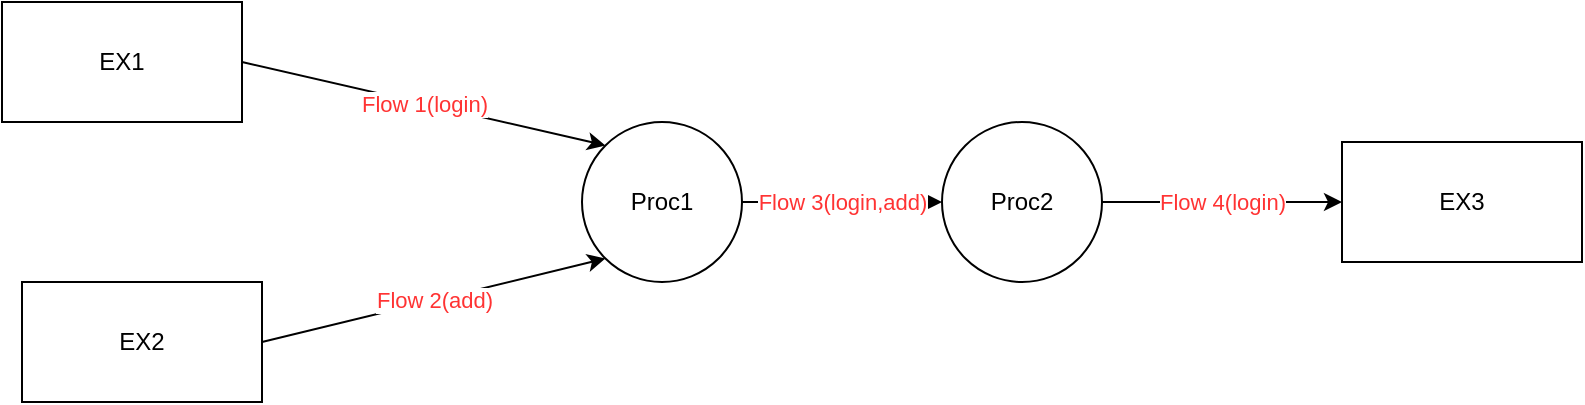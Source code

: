 <mxfile version="10.9.5" type="device"><diagram id="42-nMKYSWPQogqus41Il" name="Page-1"><mxGraphModel dx="1346" dy="999" grid="1" gridSize="10" guides="1" tooltips="1" connect="1" arrows="1" fold="1" page="1" pageScale="1" pageWidth="827" pageHeight="1169" math="0" shadow="0"><root><mxCell id="0"/><mxCell id="1" parent="0"/><mxCell id="ZsmNvTTHT5HtyNhI64qY-1" value="Proc1" style="ellipse;whiteSpace=wrap;html=1;aspect=fixed;" parent="1" vertex="1"><mxGeometry x="400" y="190" width="80" height="80" as="geometry"/></mxCell><mxCell id="ZsmNvTTHT5HtyNhI64qY-2" value="Proc2" style="ellipse;whiteSpace=wrap;html=1;aspect=fixed;" parent="1" vertex="1"><mxGeometry x="580" y="190" width="80" height="80" as="geometry"/></mxCell><mxCell id="ZsmNvTTHT5HtyNhI64qY-3" value="EX3" style="rounded=0;whiteSpace=wrap;html=1;" parent="1" vertex="1"><mxGeometry x="780" y="200" width="120" height="60" as="geometry"/></mxCell><mxCell id="ZsmNvTTHT5HtyNhI64qY-4" value="EX1" style="rounded=0;whiteSpace=wrap;html=1;" parent="1" vertex="1"><mxGeometry x="110" y="130" width="120" height="60" as="geometry"/></mxCell><mxCell id="ZsmNvTTHT5HtyNhI64qY-5" value="EX2" style="rounded=0;whiteSpace=wrap;html=1;" parent="1" vertex="1"><mxGeometry x="120" y="270" width="120" height="60" as="geometry"/></mxCell><mxCell id="ZsmNvTTHT5HtyNhI64qY-6" value="Flow 1(login)" style="endArrow=classic;html=1;fontColor=#FF3333;exitX=1;exitY=0.5;exitDx=0;exitDy=0;entryX=0;entryY=0;entryDx=0;entryDy=0;" parent="1" source="ZsmNvTTHT5HtyNhI64qY-4" target="ZsmNvTTHT5HtyNhI64qY-1" edge="1"><mxGeometry width="50" height="50" relative="1" as="geometry"><mxPoint x="110" y="400" as="sourcePoint"/><mxPoint x="160" y="350" as="targetPoint"/></mxGeometry></mxCell><mxCell id="ZsmNvTTHT5HtyNhI64qY-7" value="Flow 2(add)" style="endArrow=classic;html=1;fontColor=#FF3333;exitX=1;exitY=0.5;exitDx=0;exitDy=0;entryX=0;entryY=1;entryDx=0;entryDy=0;" parent="1" source="ZsmNvTTHT5HtyNhI64qY-5" target="ZsmNvTTHT5HtyNhI64qY-1" edge="1"><mxGeometry width="50" height="50" relative="1" as="geometry"><mxPoint x="240" y="170" as="sourcePoint"/><mxPoint x="422" y="212" as="targetPoint"/></mxGeometry></mxCell><mxCell id="ZsmNvTTHT5HtyNhI64qY-8" value="Flow 3(login,add)" style="endArrow=classic;html=1;fontColor=#FF3333;exitX=1;exitY=0.5;exitDx=0;exitDy=0;entryX=0;entryY=0.5;entryDx=0;entryDy=0;" parent="1" source="ZsmNvTTHT5HtyNhI64qY-1" target="ZsmNvTTHT5HtyNhI64qY-2" edge="1"><mxGeometry width="50" height="50" relative="1" as="geometry"><mxPoint x="240" y="170" as="sourcePoint"/><mxPoint x="422" y="212" as="targetPoint"/></mxGeometry></mxCell><mxCell id="ZsmNvTTHT5HtyNhI64qY-9" value="Flow 4(login)" style="endArrow=classic;html=1;fontColor=#FF3333;entryX=0;entryY=0.5;entryDx=0;entryDy=0;exitX=1;exitY=0.5;exitDx=0;exitDy=0;" parent="1" source="ZsmNvTTHT5HtyNhI64qY-2" target="ZsmNvTTHT5HtyNhI64qY-3" edge="1"><mxGeometry width="50" height="50" relative="1" as="geometry"><mxPoint x="660" y="230" as="sourcePoint"/><mxPoint x="750" y="230" as="targetPoint"/></mxGeometry></mxCell></root></mxGraphModel></diagram></mxfile>